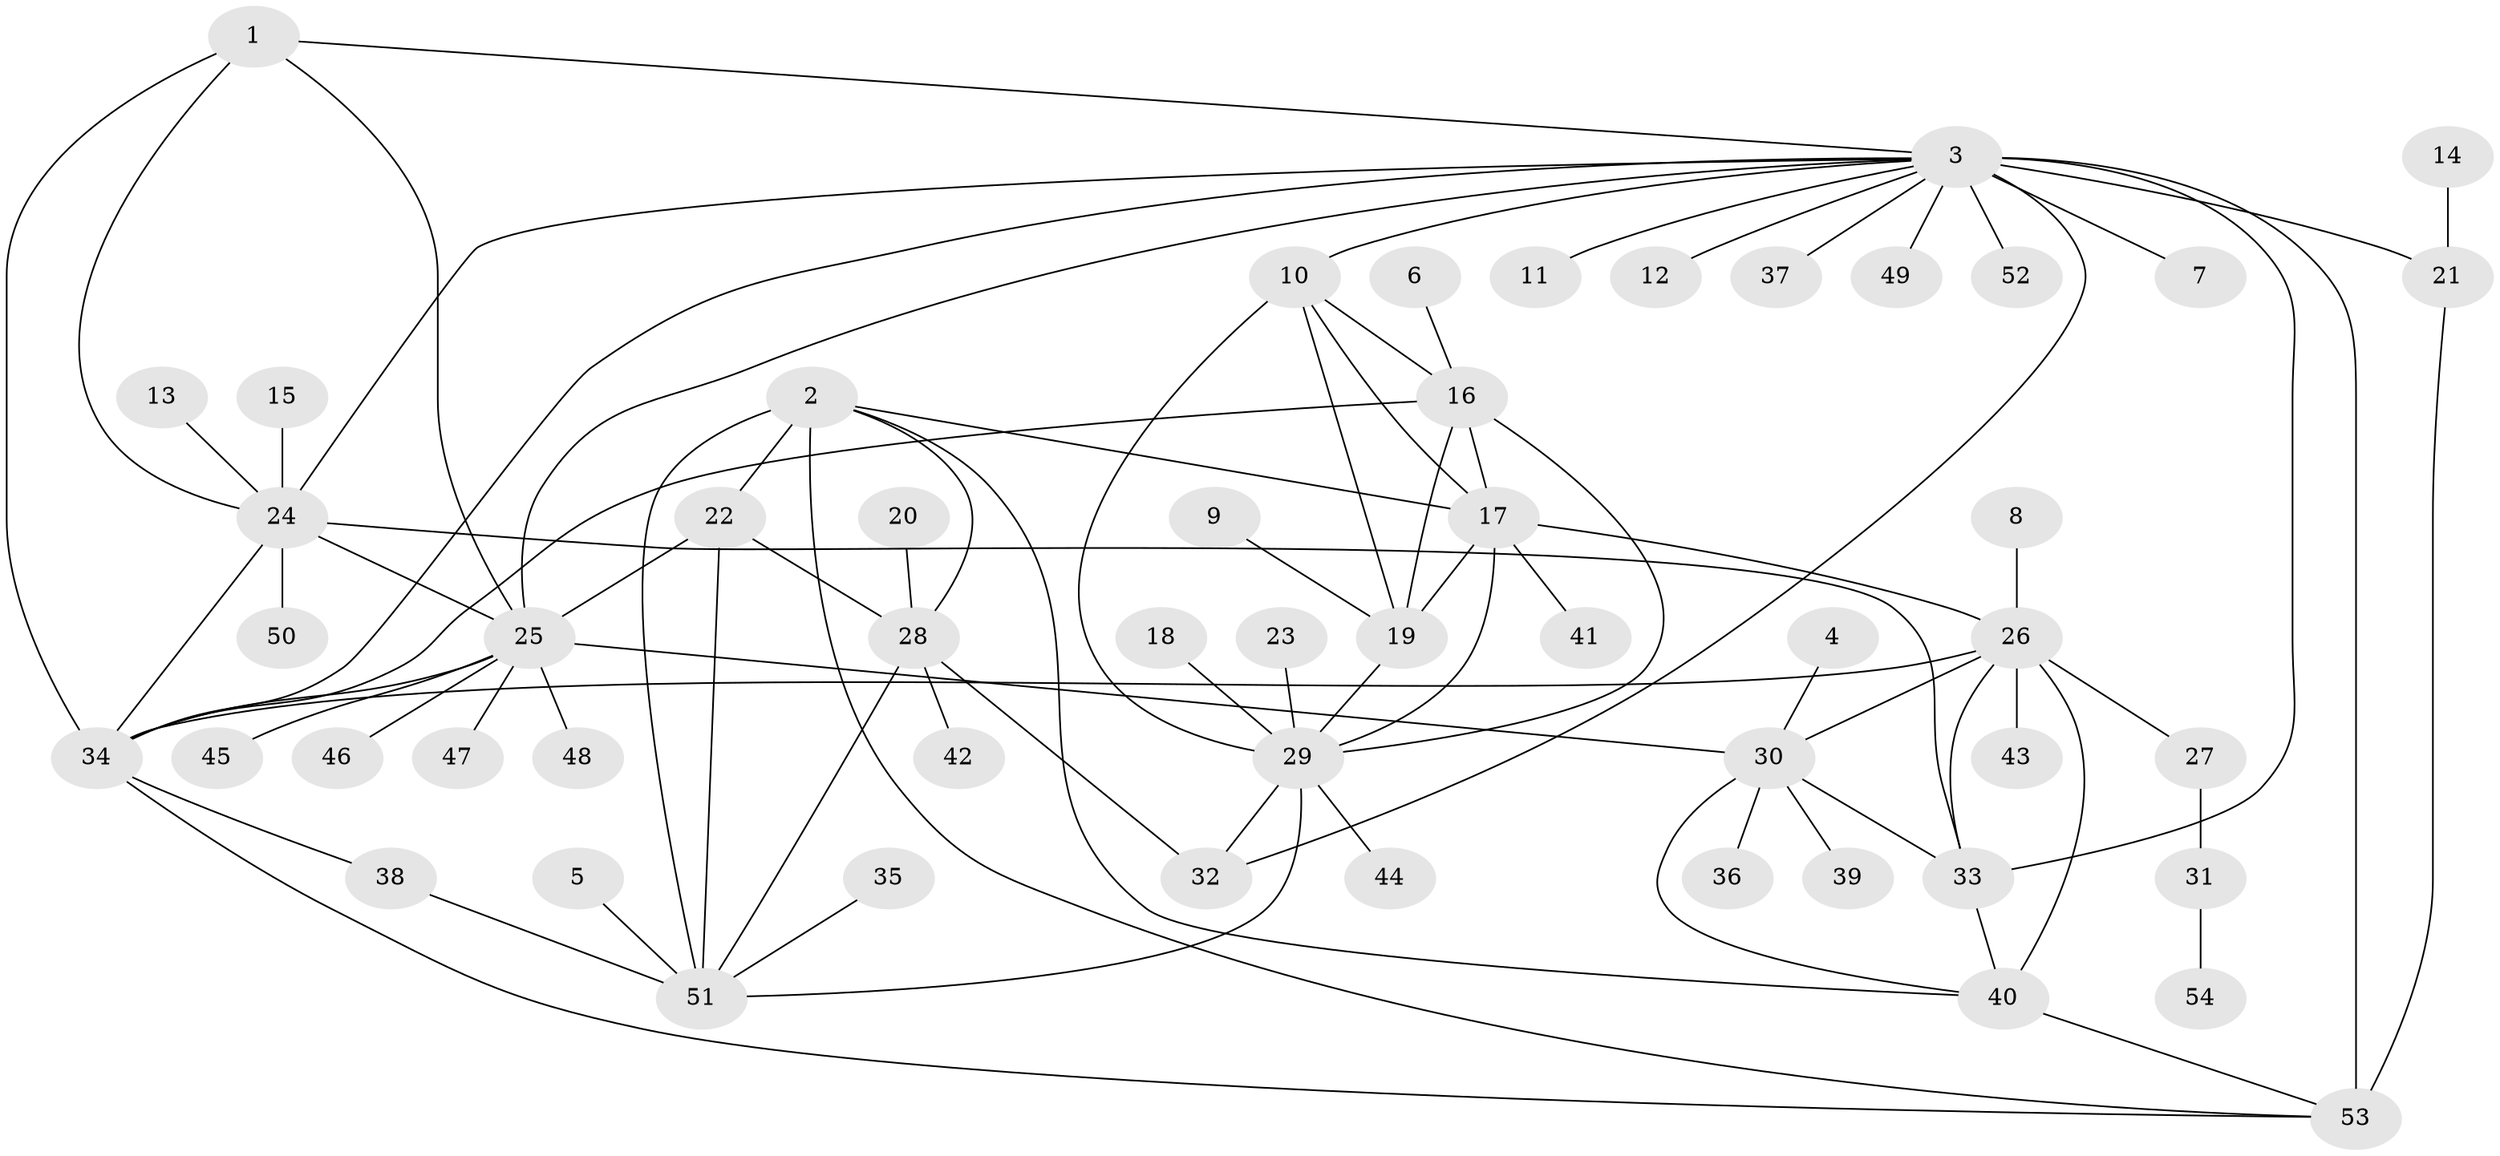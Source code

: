 // original degree distribution, {6: 0.04672897196261682, 11: 0.028037383177570093, 7: 0.06542056074766354, 5: 0.018691588785046728, 8: 0.018691588785046728, 9: 0.037383177570093455, 10: 0.009345794392523364, 4: 0.018691588785046728, 2: 0.17757009345794392, 1: 0.5327102803738317, 3: 0.04672897196261682}
// Generated by graph-tools (version 1.1) at 2025/26/03/09/25 03:26:46]
// undirected, 54 vertices, 86 edges
graph export_dot {
graph [start="1"]
  node [color=gray90,style=filled];
  1;
  2;
  3;
  4;
  5;
  6;
  7;
  8;
  9;
  10;
  11;
  12;
  13;
  14;
  15;
  16;
  17;
  18;
  19;
  20;
  21;
  22;
  23;
  24;
  25;
  26;
  27;
  28;
  29;
  30;
  31;
  32;
  33;
  34;
  35;
  36;
  37;
  38;
  39;
  40;
  41;
  42;
  43;
  44;
  45;
  46;
  47;
  48;
  49;
  50;
  51;
  52;
  53;
  54;
  1 -- 3 [weight=1.0];
  1 -- 24 [weight=1.0];
  1 -- 25 [weight=1.0];
  1 -- 34 [weight=1.0];
  2 -- 17 [weight=1.0];
  2 -- 22 [weight=2.0];
  2 -- 28 [weight=2.0];
  2 -- 40 [weight=1.0];
  2 -- 51 [weight=2.0];
  2 -- 53 [weight=1.0];
  3 -- 7 [weight=1.0];
  3 -- 10 [weight=2.0];
  3 -- 11 [weight=1.0];
  3 -- 12 [weight=1.0];
  3 -- 21 [weight=2.0];
  3 -- 24 [weight=1.0];
  3 -- 25 [weight=1.0];
  3 -- 32 [weight=1.0];
  3 -- 33 [weight=1.0];
  3 -- 34 [weight=1.0];
  3 -- 37 [weight=1.0];
  3 -- 49 [weight=1.0];
  3 -- 52 [weight=1.0];
  3 -- 53 [weight=4.0];
  4 -- 30 [weight=1.0];
  5 -- 51 [weight=1.0];
  6 -- 16 [weight=1.0];
  8 -- 26 [weight=1.0];
  9 -- 19 [weight=1.0];
  10 -- 16 [weight=1.0];
  10 -- 17 [weight=1.0];
  10 -- 19 [weight=1.0];
  10 -- 29 [weight=1.0];
  13 -- 24 [weight=1.0];
  14 -- 21 [weight=1.0];
  15 -- 24 [weight=1.0];
  16 -- 17 [weight=1.0];
  16 -- 19 [weight=1.0];
  16 -- 29 [weight=1.0];
  16 -- 34 [weight=1.0];
  17 -- 19 [weight=1.0];
  17 -- 26 [weight=1.0];
  17 -- 29 [weight=1.0];
  17 -- 41 [weight=1.0];
  18 -- 29 [weight=1.0];
  19 -- 29 [weight=1.0];
  20 -- 28 [weight=1.0];
  21 -- 53 [weight=2.0];
  22 -- 25 [weight=1.0];
  22 -- 28 [weight=1.0];
  22 -- 51 [weight=1.0];
  23 -- 29 [weight=1.0];
  24 -- 25 [weight=1.0];
  24 -- 33 [weight=1.0];
  24 -- 34 [weight=1.0];
  24 -- 50 [weight=1.0];
  25 -- 30 [weight=1.0];
  25 -- 34 [weight=1.0];
  25 -- 45 [weight=1.0];
  25 -- 46 [weight=1.0];
  25 -- 47 [weight=1.0];
  25 -- 48 [weight=1.0];
  26 -- 27 [weight=1.0];
  26 -- 30 [weight=2.0];
  26 -- 33 [weight=2.0];
  26 -- 34 [weight=1.0];
  26 -- 40 [weight=2.0];
  26 -- 43 [weight=1.0];
  27 -- 31 [weight=1.0];
  28 -- 32 [weight=1.0];
  28 -- 42 [weight=1.0];
  28 -- 51 [weight=1.0];
  29 -- 32 [weight=1.0];
  29 -- 44 [weight=1.0];
  29 -- 51 [weight=1.0];
  30 -- 33 [weight=1.0];
  30 -- 36 [weight=1.0];
  30 -- 39 [weight=1.0];
  30 -- 40 [weight=1.0];
  31 -- 54 [weight=1.0];
  33 -- 40 [weight=1.0];
  34 -- 38 [weight=1.0];
  34 -- 53 [weight=1.0];
  35 -- 51 [weight=1.0];
  38 -- 51 [weight=1.0];
  40 -- 53 [weight=1.0];
}
